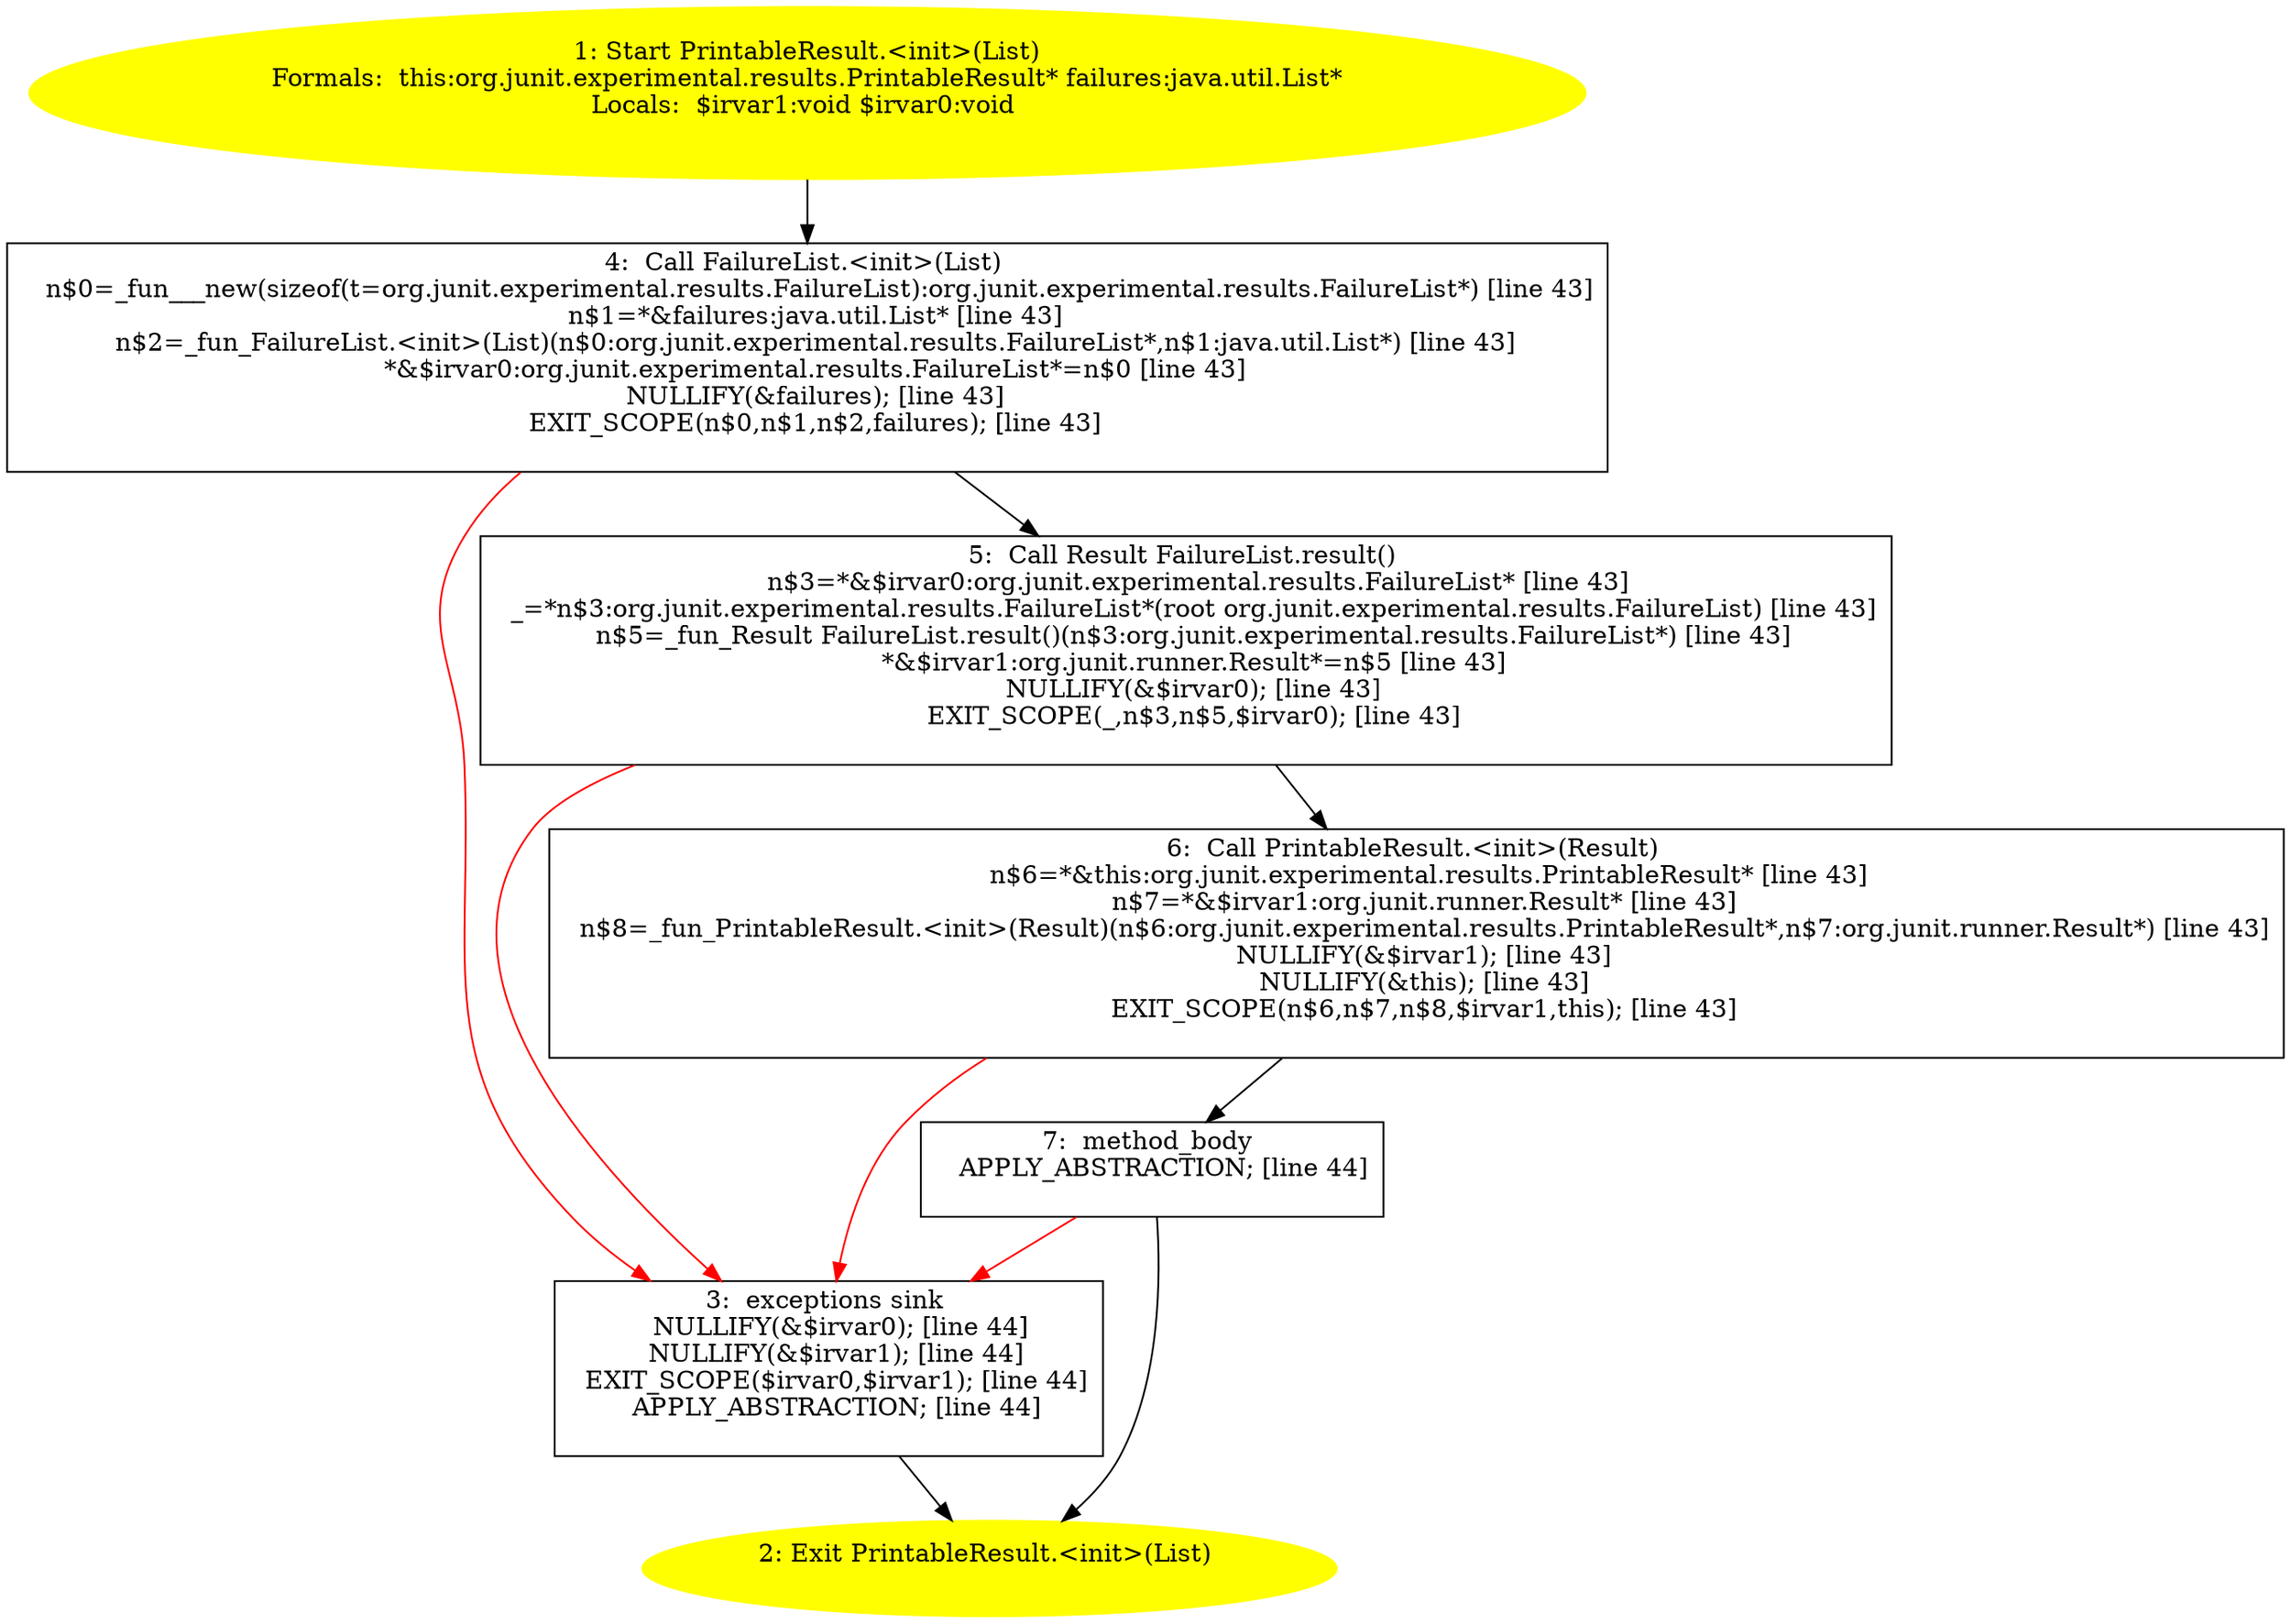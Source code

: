 /* @generated */
digraph cfg {
"org.junit.experimental.results.PrintableResult.<init>(java.util.List).9cb957adec09ba2ba7efdff86f35ffc5_1" [label="1: Start PrintableResult.<init>(List)\nFormals:  this:org.junit.experimental.results.PrintableResult* failures:java.util.List*\nLocals:  $irvar1:void $irvar0:void \n  " color=yellow style=filled]
	

	 "org.junit.experimental.results.PrintableResult.<init>(java.util.List).9cb957adec09ba2ba7efdff86f35ffc5_1" -> "org.junit.experimental.results.PrintableResult.<init>(java.util.List).9cb957adec09ba2ba7efdff86f35ffc5_4" ;
"org.junit.experimental.results.PrintableResult.<init>(java.util.List).9cb957adec09ba2ba7efdff86f35ffc5_2" [label="2: Exit PrintableResult.<init>(List) \n  " color=yellow style=filled]
	

"org.junit.experimental.results.PrintableResult.<init>(java.util.List).9cb957adec09ba2ba7efdff86f35ffc5_3" [label="3:  exceptions sink \n   NULLIFY(&$irvar0); [line 44]\n  NULLIFY(&$irvar1); [line 44]\n  EXIT_SCOPE($irvar0,$irvar1); [line 44]\n  APPLY_ABSTRACTION; [line 44]\n " shape="box"]
	

	 "org.junit.experimental.results.PrintableResult.<init>(java.util.List).9cb957adec09ba2ba7efdff86f35ffc5_3" -> "org.junit.experimental.results.PrintableResult.<init>(java.util.List).9cb957adec09ba2ba7efdff86f35ffc5_2" ;
"org.junit.experimental.results.PrintableResult.<init>(java.util.List).9cb957adec09ba2ba7efdff86f35ffc5_4" [label="4:  Call FailureList.<init>(List) \n   n$0=_fun___new(sizeof(t=org.junit.experimental.results.FailureList):org.junit.experimental.results.FailureList*) [line 43]\n  n$1=*&failures:java.util.List* [line 43]\n  n$2=_fun_FailureList.<init>(List)(n$0:org.junit.experimental.results.FailureList*,n$1:java.util.List*) [line 43]\n  *&$irvar0:org.junit.experimental.results.FailureList*=n$0 [line 43]\n  NULLIFY(&failures); [line 43]\n  EXIT_SCOPE(n$0,n$1,n$2,failures); [line 43]\n " shape="box"]
	

	 "org.junit.experimental.results.PrintableResult.<init>(java.util.List).9cb957adec09ba2ba7efdff86f35ffc5_4" -> "org.junit.experimental.results.PrintableResult.<init>(java.util.List).9cb957adec09ba2ba7efdff86f35ffc5_5" ;
	 "org.junit.experimental.results.PrintableResult.<init>(java.util.List).9cb957adec09ba2ba7efdff86f35ffc5_4" -> "org.junit.experimental.results.PrintableResult.<init>(java.util.List).9cb957adec09ba2ba7efdff86f35ffc5_3" [color="red" ];
"org.junit.experimental.results.PrintableResult.<init>(java.util.List).9cb957adec09ba2ba7efdff86f35ffc5_5" [label="5:  Call Result FailureList.result() \n   n$3=*&$irvar0:org.junit.experimental.results.FailureList* [line 43]\n  _=*n$3:org.junit.experimental.results.FailureList*(root org.junit.experimental.results.FailureList) [line 43]\n  n$5=_fun_Result FailureList.result()(n$3:org.junit.experimental.results.FailureList*) [line 43]\n  *&$irvar1:org.junit.runner.Result*=n$5 [line 43]\n  NULLIFY(&$irvar0); [line 43]\n  EXIT_SCOPE(_,n$3,n$5,$irvar0); [line 43]\n " shape="box"]
	

	 "org.junit.experimental.results.PrintableResult.<init>(java.util.List).9cb957adec09ba2ba7efdff86f35ffc5_5" -> "org.junit.experimental.results.PrintableResult.<init>(java.util.List).9cb957adec09ba2ba7efdff86f35ffc5_6" ;
	 "org.junit.experimental.results.PrintableResult.<init>(java.util.List).9cb957adec09ba2ba7efdff86f35ffc5_5" -> "org.junit.experimental.results.PrintableResult.<init>(java.util.List).9cb957adec09ba2ba7efdff86f35ffc5_3" [color="red" ];
"org.junit.experimental.results.PrintableResult.<init>(java.util.List).9cb957adec09ba2ba7efdff86f35ffc5_6" [label="6:  Call PrintableResult.<init>(Result) \n   n$6=*&this:org.junit.experimental.results.PrintableResult* [line 43]\n  n$7=*&$irvar1:org.junit.runner.Result* [line 43]\n  n$8=_fun_PrintableResult.<init>(Result)(n$6:org.junit.experimental.results.PrintableResult*,n$7:org.junit.runner.Result*) [line 43]\n  NULLIFY(&$irvar1); [line 43]\n  NULLIFY(&this); [line 43]\n  EXIT_SCOPE(n$6,n$7,n$8,$irvar1,this); [line 43]\n " shape="box"]
	

	 "org.junit.experimental.results.PrintableResult.<init>(java.util.List).9cb957adec09ba2ba7efdff86f35ffc5_6" -> "org.junit.experimental.results.PrintableResult.<init>(java.util.List).9cb957adec09ba2ba7efdff86f35ffc5_7" ;
	 "org.junit.experimental.results.PrintableResult.<init>(java.util.List).9cb957adec09ba2ba7efdff86f35ffc5_6" -> "org.junit.experimental.results.PrintableResult.<init>(java.util.List).9cb957adec09ba2ba7efdff86f35ffc5_3" [color="red" ];
"org.junit.experimental.results.PrintableResult.<init>(java.util.List).9cb957adec09ba2ba7efdff86f35ffc5_7" [label="7:  method_body \n   APPLY_ABSTRACTION; [line 44]\n " shape="box"]
	

	 "org.junit.experimental.results.PrintableResult.<init>(java.util.List).9cb957adec09ba2ba7efdff86f35ffc5_7" -> "org.junit.experimental.results.PrintableResult.<init>(java.util.List).9cb957adec09ba2ba7efdff86f35ffc5_2" ;
	 "org.junit.experimental.results.PrintableResult.<init>(java.util.List).9cb957adec09ba2ba7efdff86f35ffc5_7" -> "org.junit.experimental.results.PrintableResult.<init>(java.util.List).9cb957adec09ba2ba7efdff86f35ffc5_3" [color="red" ];
}
